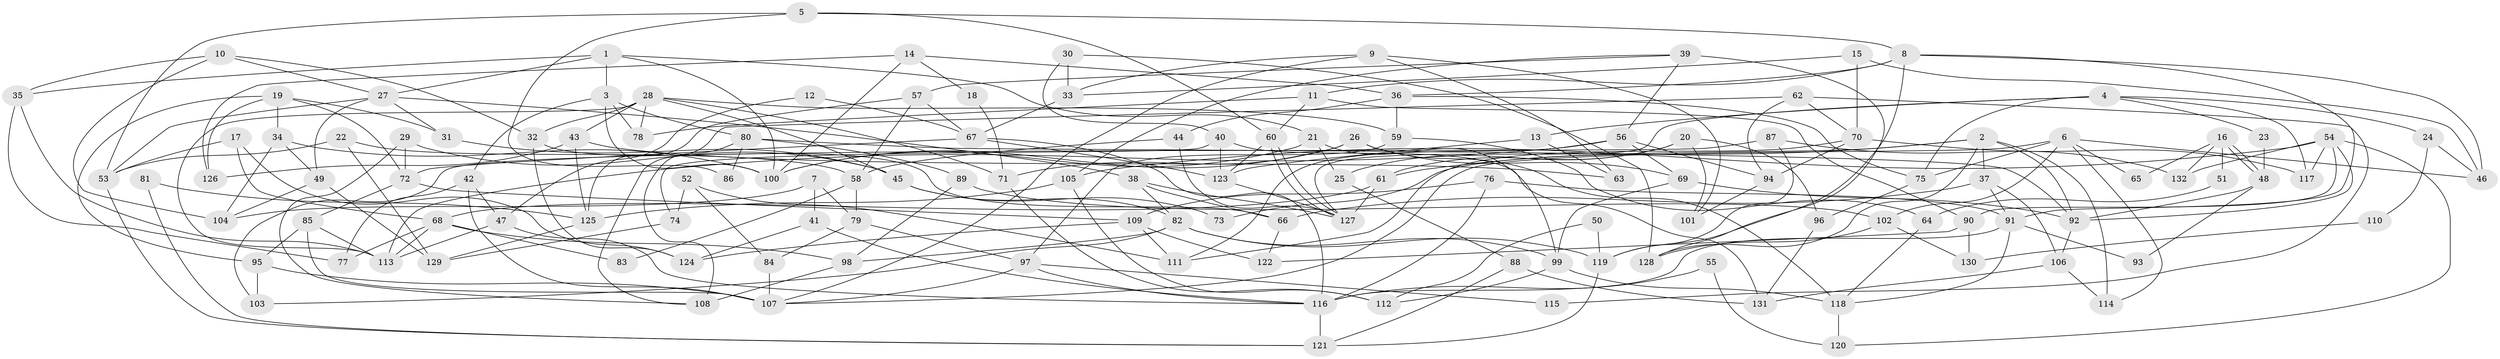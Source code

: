 // Generated by graph-tools (version 1.1) at 2025/15/03/09/25 04:15:17]
// undirected, 132 vertices, 264 edges
graph export_dot {
graph [start="1"]
  node [color=gray90,style=filled];
  1;
  2;
  3;
  4;
  5;
  6;
  7;
  8;
  9;
  10;
  11;
  12;
  13;
  14;
  15;
  16;
  17;
  18;
  19;
  20;
  21;
  22;
  23;
  24;
  25;
  26;
  27;
  28;
  29;
  30;
  31;
  32;
  33;
  34;
  35;
  36;
  37;
  38;
  39;
  40;
  41;
  42;
  43;
  44;
  45;
  46;
  47;
  48;
  49;
  50;
  51;
  52;
  53;
  54;
  55;
  56;
  57;
  58;
  59;
  60;
  61;
  62;
  63;
  64;
  65;
  66;
  67;
  68;
  69;
  70;
  71;
  72;
  73;
  74;
  75;
  76;
  77;
  78;
  79;
  80;
  81;
  82;
  83;
  84;
  85;
  86;
  87;
  88;
  89;
  90;
  91;
  92;
  93;
  94;
  95;
  96;
  97;
  98;
  99;
  100;
  101;
  102;
  103;
  104;
  105;
  106;
  107;
  108;
  109;
  110;
  111;
  112;
  113;
  114;
  115;
  116;
  117;
  118;
  119;
  120;
  121;
  122;
  123;
  124;
  125;
  126;
  127;
  128;
  129;
  130;
  131;
  132;
  1 -- 35;
  1 -- 21;
  1 -- 3;
  1 -- 27;
  1 -- 100;
  2 -- 114;
  2 -- 61;
  2 -- 37;
  2 -- 73;
  2 -- 92;
  2 -- 128;
  3 -- 100;
  3 -- 42;
  3 -- 78;
  3 -- 80;
  4 -- 75;
  4 -- 127;
  4 -- 13;
  4 -- 23;
  4 -- 24;
  4 -- 117;
  5 -- 53;
  5 -- 8;
  5 -- 60;
  5 -- 86;
  6 -- 107;
  6 -- 46;
  6 -- 65;
  6 -- 75;
  6 -- 102;
  6 -- 114;
  7 -- 41;
  7 -- 104;
  7 -- 79;
  8 -- 91;
  8 -- 11;
  8 -- 36;
  8 -- 46;
  8 -- 119;
  9 -- 63;
  9 -- 107;
  9 -- 33;
  9 -- 101;
  10 -- 35;
  10 -- 27;
  10 -- 32;
  10 -- 104;
  11 -- 78;
  11 -- 60;
  11 -- 90;
  12 -- 67;
  12 -- 47;
  13 -- 123;
  13 -- 63;
  14 -- 36;
  14 -- 100;
  14 -- 18;
  14 -- 126;
  15 -- 70;
  15 -- 33;
  15 -- 46;
  16 -- 132;
  16 -- 48;
  16 -- 48;
  16 -- 51;
  16 -- 65;
  17 -- 68;
  17 -- 53;
  17 -- 124;
  18 -- 71;
  19 -- 95;
  19 -- 72;
  19 -- 31;
  19 -- 34;
  19 -- 126;
  20 -- 101;
  20 -- 25;
  20 -- 61;
  20 -- 96;
  21 -- 100;
  21 -- 99;
  21 -- 25;
  22 -- 129;
  22 -- 53;
  22 -- 58;
  23 -- 48;
  24 -- 46;
  24 -- 110;
  25 -- 88;
  26 -- 100;
  26 -- 69;
  26 -- 71;
  26 -- 118;
  27 -- 38;
  27 -- 31;
  27 -- 49;
  27 -- 53;
  28 -- 32;
  28 -- 59;
  28 -- 43;
  28 -- 45;
  28 -- 71;
  28 -- 78;
  28 -- 113;
  29 -- 45;
  29 -- 72;
  29 -- 108;
  30 -- 33;
  30 -- 128;
  30 -- 40;
  31 -- 45;
  32 -- 124;
  32 -- 66;
  33 -- 67;
  34 -- 49;
  34 -- 100;
  34 -- 104;
  35 -- 77;
  35 -- 113;
  36 -- 75;
  36 -- 44;
  36 -- 59;
  37 -- 66;
  37 -- 91;
  37 -- 106;
  38 -- 127;
  38 -- 82;
  38 -- 66;
  39 -- 56;
  39 -- 57;
  39 -- 105;
  39 -- 128;
  40 -- 123;
  40 -- 74;
  40 -- 131;
  41 -- 116;
  41 -- 124;
  42 -- 47;
  42 -- 77;
  42 -- 107;
  43 -- 126;
  43 -- 63;
  43 -- 125;
  44 -- 58;
  44 -- 127;
  45 -- 73;
  45 -- 82;
  47 -- 116;
  47 -- 113;
  48 -- 92;
  48 -- 93;
  49 -- 104;
  49 -- 129;
  50 -- 112;
  50 -- 119;
  51 -- 64;
  52 -- 111;
  52 -- 84;
  52 -- 74;
  53 -- 121;
  54 -- 92;
  54 -- 105;
  54 -- 90;
  54 -- 117;
  54 -- 120;
  54 -- 132;
  55 -- 120;
  55 -- 116;
  56 -- 111;
  56 -- 69;
  56 -- 94;
  56 -- 113;
  57 -- 125;
  57 -- 67;
  57 -- 58;
  58 -- 79;
  58 -- 83;
  59 -- 97;
  59 -- 64;
  60 -- 127;
  60 -- 127;
  60 -- 123;
  61 -- 127;
  61 -- 68;
  62 -- 108;
  62 -- 94;
  62 -- 70;
  62 -- 115;
  64 -- 118;
  66 -- 122;
  67 -- 123;
  67 -- 116;
  67 -- 72;
  68 -- 113;
  68 -- 77;
  68 -- 83;
  68 -- 98;
  69 -- 92;
  69 -- 99;
  70 -- 117;
  70 -- 94;
  70 -- 111;
  71 -- 112;
  72 -- 109;
  72 -- 85;
  74 -- 129;
  75 -- 96;
  76 -- 91;
  76 -- 116;
  76 -- 109;
  79 -- 84;
  79 -- 97;
  80 -- 108;
  80 -- 86;
  80 -- 89;
  80 -- 92;
  81 -- 121;
  81 -- 125;
  82 -- 98;
  82 -- 99;
  82 -- 103;
  82 -- 119;
  84 -- 107;
  85 -- 113;
  85 -- 95;
  85 -- 107;
  87 -- 103;
  87 -- 119;
  87 -- 132;
  88 -- 121;
  88 -- 131;
  89 -- 102;
  89 -- 98;
  90 -- 122;
  90 -- 130;
  91 -- 118;
  91 -- 93;
  91 -- 116;
  92 -- 106;
  94 -- 101;
  95 -- 107;
  95 -- 103;
  96 -- 131;
  97 -- 107;
  97 -- 115;
  97 -- 116;
  98 -- 108;
  99 -- 112;
  99 -- 118;
  102 -- 128;
  102 -- 130;
  105 -- 125;
  105 -- 112;
  106 -- 114;
  106 -- 131;
  109 -- 122;
  109 -- 111;
  109 -- 124;
  110 -- 130;
  116 -- 121;
  118 -- 120;
  119 -- 121;
  123 -- 127;
  125 -- 129;
}
